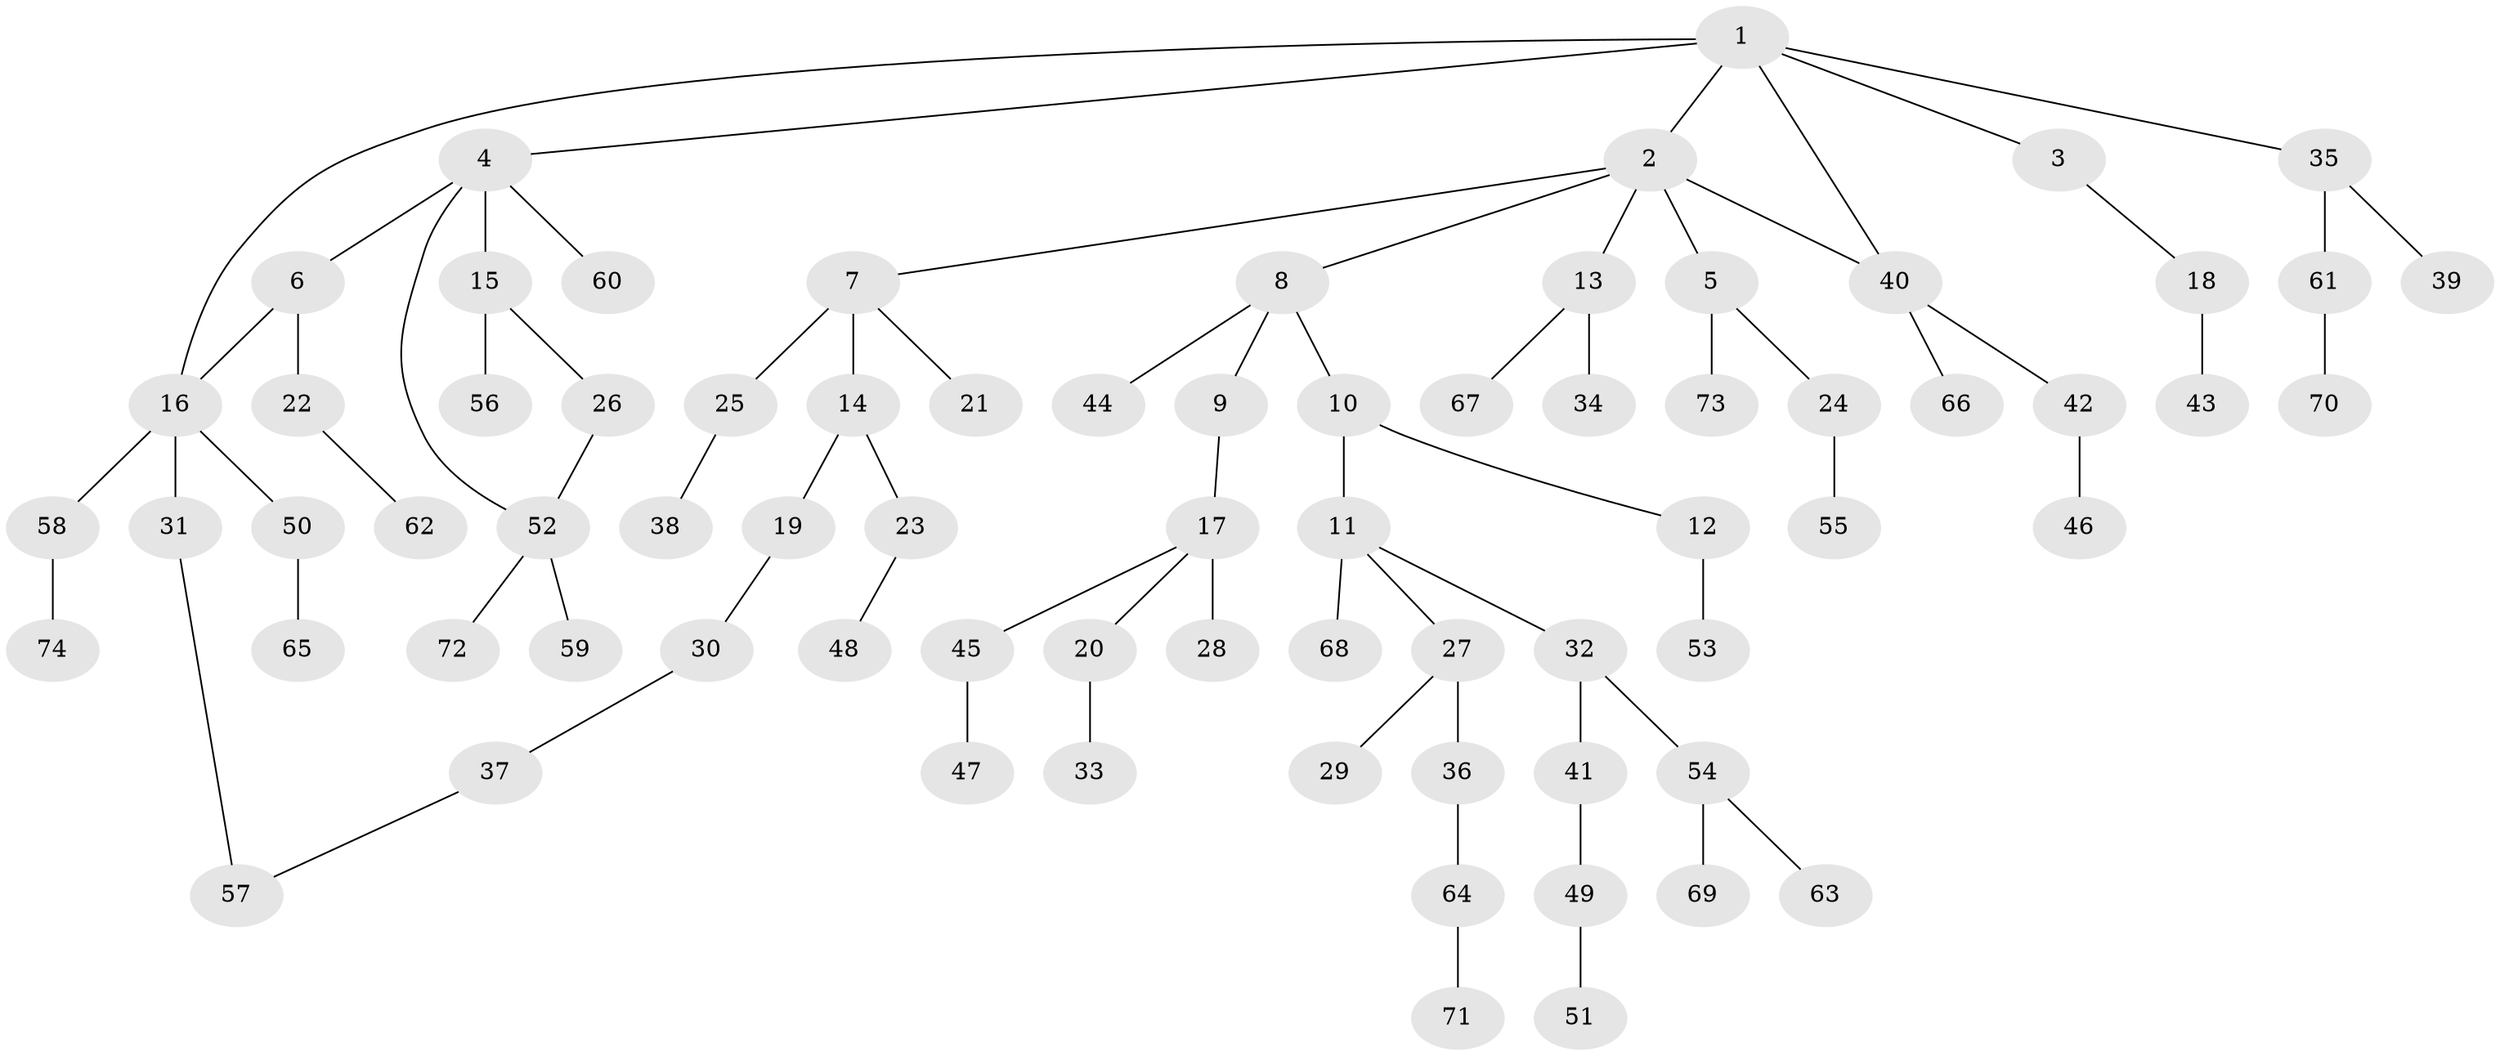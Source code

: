 // original degree distribution, {7: 0.02054794520547945, 6: 0.0136986301369863, 3: 0.136986301369863, 4: 0.07534246575342465, 5: 0.02054794520547945, 1: 0.5136986301369864, 2: 0.21232876712328766, 9: 0.00684931506849315}
// Generated by graph-tools (version 1.1) at 2025/34/03/09/25 02:34:08]
// undirected, 74 vertices, 77 edges
graph export_dot {
graph [start="1"]
  node [color=gray90,style=filled];
  1;
  2;
  3;
  4;
  5;
  6;
  7;
  8;
  9;
  10;
  11;
  12;
  13;
  14;
  15;
  16;
  17;
  18;
  19;
  20;
  21;
  22;
  23;
  24;
  25;
  26;
  27;
  28;
  29;
  30;
  31;
  32;
  33;
  34;
  35;
  36;
  37;
  38;
  39;
  40;
  41;
  42;
  43;
  44;
  45;
  46;
  47;
  48;
  49;
  50;
  51;
  52;
  53;
  54;
  55;
  56;
  57;
  58;
  59;
  60;
  61;
  62;
  63;
  64;
  65;
  66;
  67;
  68;
  69;
  70;
  71;
  72;
  73;
  74;
  1 -- 2 [weight=1.0];
  1 -- 3 [weight=1.0];
  1 -- 4 [weight=1.0];
  1 -- 16 [weight=1.0];
  1 -- 35 [weight=1.0];
  1 -- 40 [weight=1.0];
  2 -- 5 [weight=1.0];
  2 -- 7 [weight=1.0];
  2 -- 8 [weight=1.0];
  2 -- 13 [weight=1.0];
  2 -- 40 [weight=1.0];
  3 -- 18 [weight=1.0];
  4 -- 6 [weight=1.0];
  4 -- 15 [weight=1.0];
  4 -- 52 [weight=1.0];
  4 -- 60 [weight=1.0];
  5 -- 24 [weight=1.0];
  5 -- 73 [weight=1.0];
  6 -- 16 [weight=1.0];
  6 -- 22 [weight=1.0];
  7 -- 14 [weight=3.0];
  7 -- 21 [weight=1.0];
  7 -- 25 [weight=1.0];
  8 -- 9 [weight=1.0];
  8 -- 10 [weight=1.0];
  8 -- 44 [weight=1.0];
  9 -- 17 [weight=1.0];
  10 -- 11 [weight=4.0];
  10 -- 12 [weight=1.0];
  11 -- 27 [weight=1.0];
  11 -- 32 [weight=1.0];
  11 -- 68 [weight=1.0];
  12 -- 53 [weight=1.0];
  13 -- 34 [weight=3.0];
  13 -- 67 [weight=1.0];
  14 -- 19 [weight=1.0];
  14 -- 23 [weight=1.0];
  15 -- 26 [weight=1.0];
  15 -- 56 [weight=1.0];
  16 -- 31 [weight=4.0];
  16 -- 50 [weight=1.0];
  16 -- 58 [weight=1.0];
  17 -- 20 [weight=1.0];
  17 -- 28 [weight=2.0];
  17 -- 45 [weight=1.0];
  18 -- 43 [weight=2.0];
  19 -- 30 [weight=1.0];
  20 -- 33 [weight=2.0];
  22 -- 62 [weight=1.0];
  23 -- 48 [weight=1.0];
  24 -- 55 [weight=1.0];
  25 -- 38 [weight=1.0];
  26 -- 52 [weight=1.0];
  27 -- 29 [weight=1.0];
  27 -- 36 [weight=2.0];
  30 -- 37 [weight=1.0];
  31 -- 57 [weight=1.0];
  32 -- 41 [weight=1.0];
  32 -- 54 [weight=1.0];
  35 -- 39 [weight=1.0];
  35 -- 61 [weight=1.0];
  36 -- 64 [weight=1.0];
  37 -- 57 [weight=1.0];
  40 -- 42 [weight=1.0];
  40 -- 66 [weight=1.0];
  41 -- 49 [weight=1.0];
  42 -- 46 [weight=1.0];
  45 -- 47 [weight=2.0];
  49 -- 51 [weight=1.0];
  50 -- 65 [weight=1.0];
  52 -- 59 [weight=1.0];
  52 -- 72 [weight=1.0];
  54 -- 63 [weight=1.0];
  54 -- 69 [weight=1.0];
  58 -- 74 [weight=1.0];
  61 -- 70 [weight=1.0];
  64 -- 71 [weight=1.0];
}
